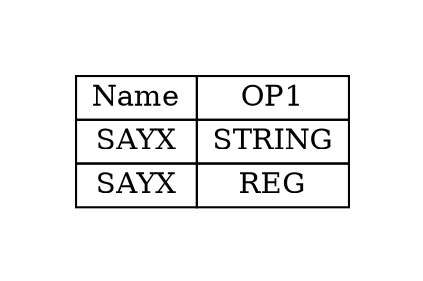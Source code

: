 digraph{
graph [pad="0.5", nodesep="0.5", ranksep="2" ]
node [shape=plain]
Foo [label=<
<table border="0" cellborder="1" cellspacing="0">
<tr><td> Name </td> <td> OP1 </td> </tr>
<tr><td> SAYX </td><td> STRING </td> </tr>
<tr><td> SAYX </td><td> REG </td> </tr>
</table>>];
}
